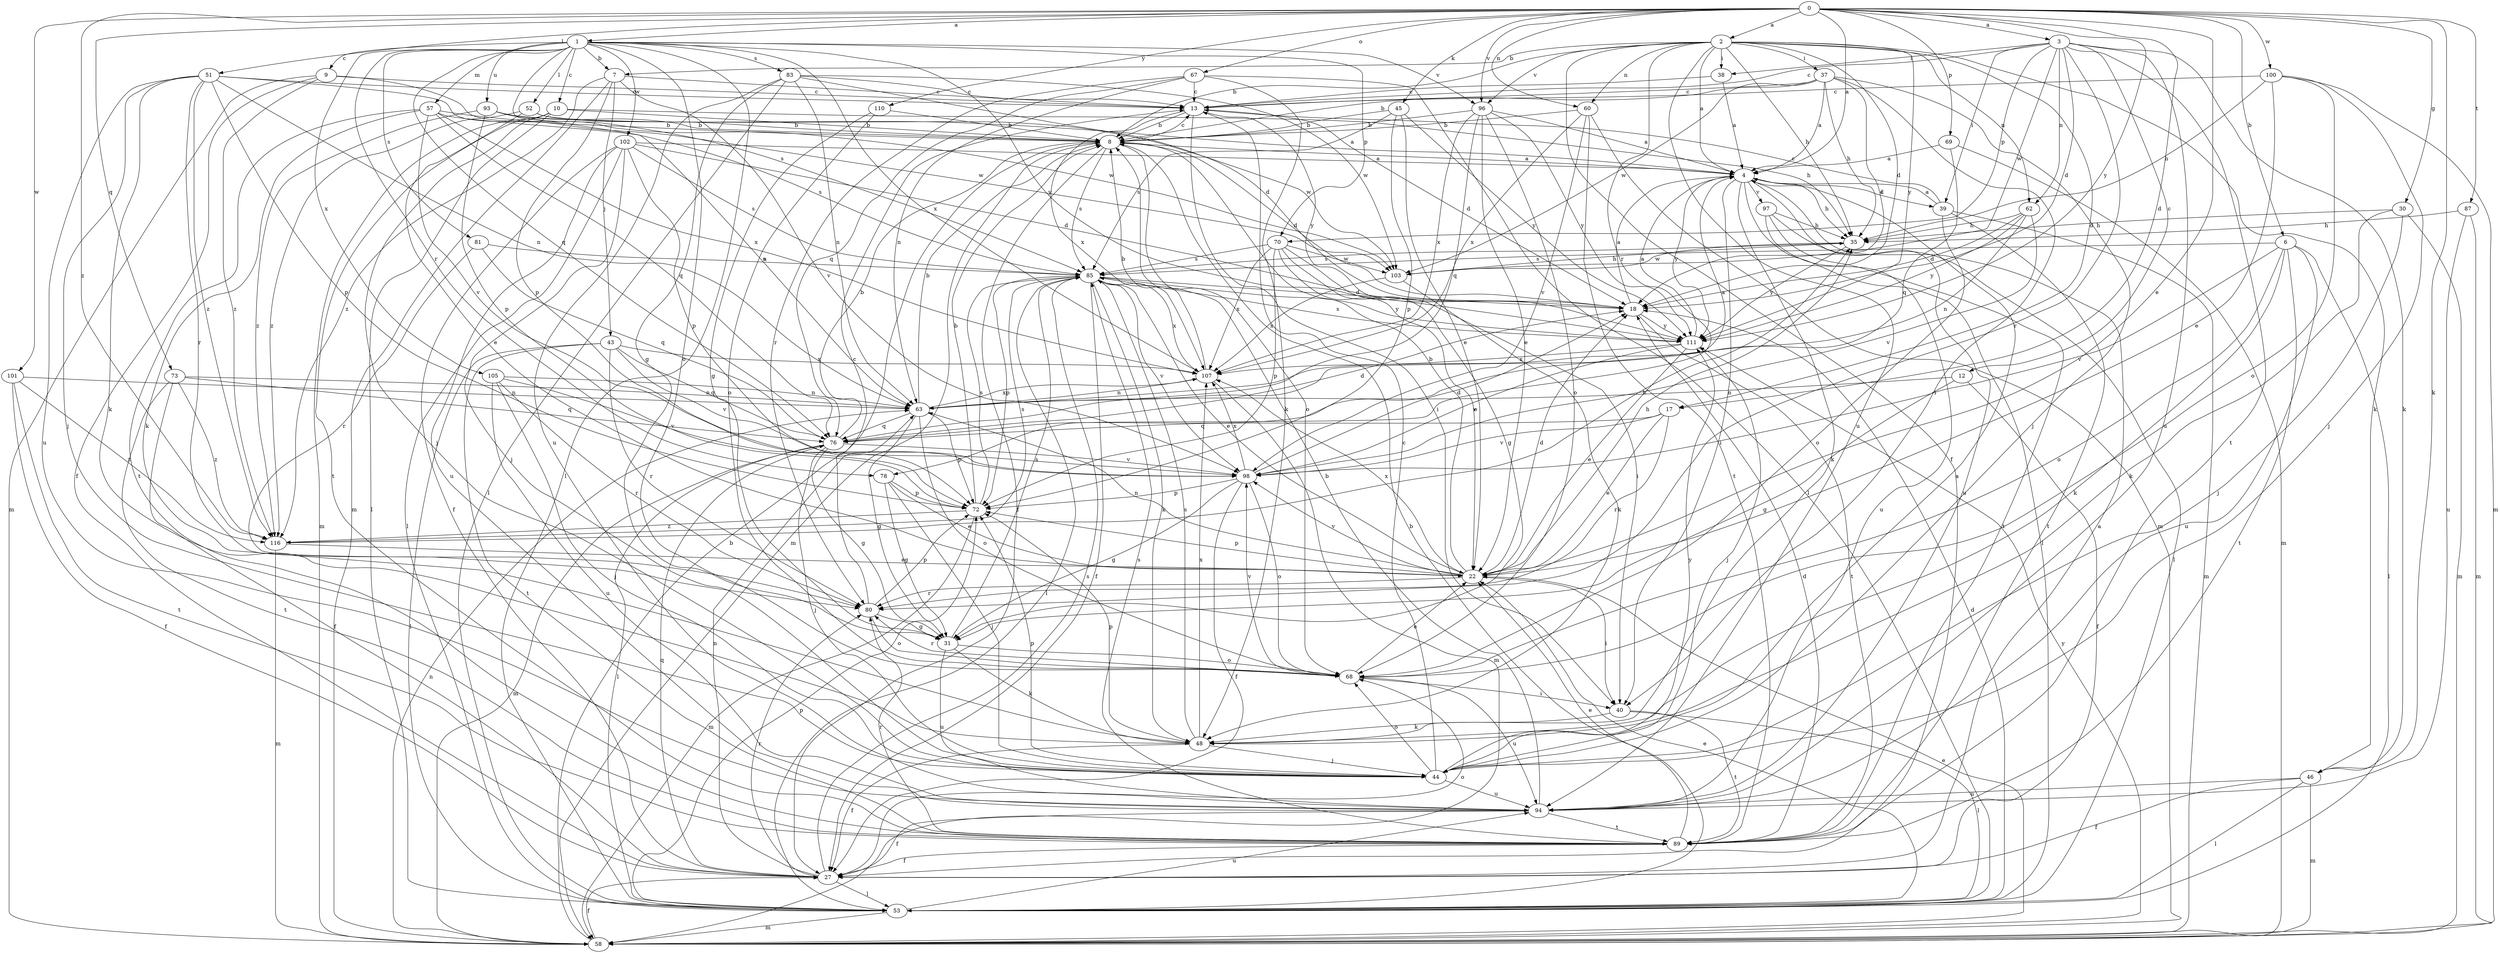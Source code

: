 strict digraph  {
0;
1;
2;
3;
4;
6;
7;
8;
9;
10;
12;
13;
17;
18;
22;
27;
30;
31;
35;
37;
38;
39;
40;
43;
44;
45;
46;
48;
51;
52;
53;
57;
58;
60;
62;
63;
67;
68;
69;
70;
72;
73;
76;
78;
80;
81;
83;
85;
87;
89;
93;
94;
96;
97;
98;
100;
101;
102;
103;
105;
107;
110;
111;
116;
0 -> 1  [label=a];
0 -> 2  [label=a];
0 -> 3  [label=a];
0 -> 4  [label=a];
0 -> 6  [label=b];
0 -> 17  [label=d];
0 -> 22  [label=e];
0 -> 30  [label=g];
0 -> 45  [label=k];
0 -> 46  [label=k];
0 -> 51  [label=l];
0 -> 60  [label=n];
0 -> 67  [label=o];
0 -> 69  [label=p];
0 -> 73  [label=q];
0 -> 87  [label=t];
0 -> 96  [label=v];
0 -> 100  [label=w];
0 -> 101  [label=w];
0 -> 110  [label=y];
0 -> 111  [label=y];
0 -> 116  [label=z];
1 -> 7  [label=b];
1 -> 9  [label=c];
1 -> 10  [label=c];
1 -> 52  [label=l];
1 -> 53  [label=l];
1 -> 57  [label=m];
1 -> 68  [label=o];
1 -> 70  [label=p];
1 -> 76  [label=q];
1 -> 78  [label=r];
1 -> 81  [label=s];
1 -> 83  [label=s];
1 -> 85  [label=s];
1 -> 93  [label=u];
1 -> 96  [label=v];
1 -> 102  [label=w];
1 -> 105  [label=x];
1 -> 107  [label=x];
1 -> 111  [label=y];
2 -> 4  [label=a];
2 -> 7  [label=b];
2 -> 8  [label=b];
2 -> 17  [label=d];
2 -> 18  [label=d];
2 -> 27  [label=f];
2 -> 35  [label=h];
2 -> 37  [label=i];
2 -> 38  [label=i];
2 -> 46  [label=k];
2 -> 60  [label=n];
2 -> 62  [label=n];
2 -> 78  [label=r];
2 -> 94  [label=u];
2 -> 96  [label=v];
2 -> 111  [label=y];
3 -> 12  [label=c];
3 -> 13  [label=c];
3 -> 18  [label=d];
3 -> 38  [label=i];
3 -> 39  [label=i];
3 -> 46  [label=k];
3 -> 62  [label=n];
3 -> 70  [label=p];
3 -> 80  [label=r];
3 -> 89  [label=t];
3 -> 94  [label=u];
3 -> 103  [label=w];
4 -> 35  [label=h];
4 -> 39  [label=i];
4 -> 40  [label=i];
4 -> 48  [label=k];
4 -> 53  [label=l];
4 -> 94  [label=u];
4 -> 97  [label=v];
4 -> 111  [label=y];
6 -> 48  [label=k];
6 -> 53  [label=l];
6 -> 68  [label=o];
6 -> 85  [label=s];
6 -> 89  [label=t];
6 -> 94  [label=u];
6 -> 98  [label=v];
7 -> 13  [label=c];
7 -> 43  [label=j];
7 -> 58  [label=m];
7 -> 72  [label=p];
7 -> 98  [label=v];
7 -> 116  [label=z];
8 -> 4  [label=a];
8 -> 13  [label=c];
8 -> 18  [label=d];
8 -> 27  [label=f];
8 -> 58  [label=m];
8 -> 68  [label=o];
8 -> 85  [label=s];
9 -> 13  [label=c];
9 -> 27  [label=f];
9 -> 58  [label=m];
9 -> 103  [label=w];
9 -> 116  [label=z];
10 -> 8  [label=b];
10 -> 35  [label=h];
10 -> 44  [label=j];
10 -> 53  [label=l];
10 -> 58  [label=m];
10 -> 89  [label=t];
12 -> 27  [label=f];
12 -> 31  [label=g];
12 -> 63  [label=n];
13 -> 8  [label=b];
13 -> 18  [label=d];
13 -> 40  [label=i];
13 -> 107  [label=x];
13 -> 111  [label=y];
17 -> 22  [label=e];
17 -> 76  [label=q];
17 -> 80  [label=r];
17 -> 98  [label=v];
18 -> 4  [label=a];
18 -> 89  [label=t];
18 -> 111  [label=y];
22 -> 8  [label=b];
22 -> 18  [label=d];
22 -> 35  [label=h];
22 -> 40  [label=i];
22 -> 63  [label=n];
22 -> 72  [label=p];
22 -> 80  [label=r];
22 -> 98  [label=v];
22 -> 107  [label=x];
27 -> 4  [label=a];
27 -> 53  [label=l];
27 -> 63  [label=n];
27 -> 68  [label=o];
27 -> 76  [label=q];
27 -> 80  [label=r];
27 -> 85  [label=s];
30 -> 35  [label=h];
30 -> 44  [label=j];
30 -> 48  [label=k];
30 -> 58  [label=m];
31 -> 48  [label=k];
31 -> 68  [label=o];
31 -> 85  [label=s];
31 -> 94  [label=u];
35 -> 85  [label=s];
35 -> 103  [label=w];
35 -> 111  [label=y];
37 -> 4  [label=a];
37 -> 8  [label=b];
37 -> 13  [label=c];
37 -> 18  [label=d];
37 -> 35  [label=h];
37 -> 40  [label=i];
37 -> 44  [label=j];
37 -> 103  [label=w];
38 -> 4  [label=a];
38 -> 13  [label=c];
39 -> 4  [label=a];
39 -> 13  [label=c];
39 -> 58  [label=m];
39 -> 68  [label=o];
39 -> 89  [label=t];
40 -> 48  [label=k];
40 -> 53  [label=l];
40 -> 89  [label=t];
43 -> 53  [label=l];
43 -> 76  [label=q];
43 -> 80  [label=r];
43 -> 89  [label=t];
43 -> 98  [label=v];
43 -> 107  [label=x];
44 -> 4  [label=a];
44 -> 13  [label=c];
44 -> 68  [label=o];
44 -> 72  [label=p];
44 -> 94  [label=u];
44 -> 111  [label=y];
45 -> 8  [label=b];
45 -> 22  [label=e];
45 -> 72  [label=p];
45 -> 85  [label=s];
45 -> 111  [label=y];
46 -> 27  [label=f];
46 -> 53  [label=l];
46 -> 58  [label=m];
46 -> 94  [label=u];
48 -> 27  [label=f];
48 -> 44  [label=j];
48 -> 72  [label=p];
48 -> 85  [label=s];
48 -> 107  [label=x];
51 -> 13  [label=c];
51 -> 44  [label=j];
51 -> 48  [label=k];
51 -> 63  [label=n];
51 -> 72  [label=p];
51 -> 80  [label=r];
51 -> 94  [label=u];
51 -> 103  [label=w];
51 -> 116  [label=z];
52 -> 8  [label=b];
52 -> 22  [label=e];
52 -> 103  [label=w];
52 -> 116  [label=z];
53 -> 8  [label=b];
53 -> 18  [label=d];
53 -> 22  [label=e];
53 -> 58  [label=m];
53 -> 72  [label=p];
53 -> 94  [label=u];
57 -> 8  [label=b];
57 -> 48  [label=k];
57 -> 76  [label=q];
57 -> 85  [label=s];
57 -> 89  [label=t];
57 -> 98  [label=v];
57 -> 107  [label=x];
58 -> 8  [label=b];
58 -> 22  [label=e];
58 -> 27  [label=f];
58 -> 63  [label=n];
58 -> 111  [label=y];
60 -> 8  [label=b];
60 -> 58  [label=m];
60 -> 89  [label=t];
60 -> 98  [label=v];
60 -> 107  [label=x];
62 -> 18  [label=d];
62 -> 35  [label=h];
62 -> 63  [label=n];
62 -> 98  [label=v];
62 -> 111  [label=y];
63 -> 4  [label=a];
63 -> 8  [label=b];
63 -> 31  [label=g];
63 -> 68  [label=o];
63 -> 72  [label=p];
63 -> 76  [label=q];
63 -> 107  [label=x];
67 -> 13  [label=c];
67 -> 48  [label=k];
67 -> 53  [label=l];
67 -> 63  [label=n];
67 -> 76  [label=q];
67 -> 80  [label=r];
68 -> 22  [label=e];
68 -> 40  [label=i];
68 -> 80  [label=r];
68 -> 94  [label=u];
68 -> 98  [label=v];
69 -> 4  [label=a];
69 -> 58  [label=m];
69 -> 76  [label=q];
70 -> 22  [label=e];
70 -> 31  [label=g];
70 -> 40  [label=i];
70 -> 72  [label=p];
70 -> 85  [label=s];
70 -> 103  [label=w];
70 -> 107  [label=x];
72 -> 8  [label=b];
72 -> 58  [label=m];
72 -> 85  [label=s];
72 -> 116  [label=z];
73 -> 27  [label=f];
73 -> 63  [label=n];
73 -> 76  [label=q];
73 -> 89  [label=t];
73 -> 116  [label=z];
76 -> 8  [label=b];
76 -> 18  [label=d];
76 -> 31  [label=g];
76 -> 44  [label=j];
76 -> 53  [label=l];
76 -> 58  [label=m];
76 -> 98  [label=v];
78 -> 22  [label=e];
78 -> 31  [label=g];
78 -> 44  [label=j];
78 -> 72  [label=p];
80 -> 13  [label=c];
80 -> 31  [label=g];
80 -> 68  [label=o];
80 -> 72  [label=p];
81 -> 76  [label=q];
81 -> 80  [label=r];
81 -> 85  [label=s];
83 -> 13  [label=c];
83 -> 18  [label=d];
83 -> 31  [label=g];
83 -> 53  [label=l];
83 -> 63  [label=n];
83 -> 94  [label=u];
83 -> 103  [label=w];
85 -> 18  [label=d];
85 -> 22  [label=e];
85 -> 27  [label=f];
85 -> 48  [label=k];
85 -> 53  [label=l];
85 -> 72  [label=p];
85 -> 98  [label=v];
85 -> 107  [label=x];
85 -> 111  [label=y];
87 -> 35  [label=h];
87 -> 58  [label=m];
87 -> 94  [label=u];
89 -> 18  [label=d];
89 -> 22  [label=e];
89 -> 27  [label=f];
89 -> 80  [label=r];
89 -> 85  [label=s];
93 -> 4  [label=a];
93 -> 8  [label=b];
93 -> 63  [label=n];
93 -> 72  [label=p];
93 -> 116  [label=z];
94 -> 8  [label=b];
94 -> 27  [label=f];
94 -> 89  [label=t];
96 -> 4  [label=a];
96 -> 8  [label=b];
96 -> 22  [label=e];
96 -> 68  [label=o];
96 -> 76  [label=q];
96 -> 107  [label=x];
96 -> 111  [label=y];
97 -> 35  [label=h];
97 -> 53  [label=l];
97 -> 89  [label=t];
97 -> 94  [label=u];
98 -> 18  [label=d];
98 -> 27  [label=f];
98 -> 31  [label=g];
98 -> 68  [label=o];
98 -> 72  [label=p];
98 -> 107  [label=x];
100 -> 13  [label=c];
100 -> 22  [label=e];
100 -> 35  [label=h];
100 -> 44  [label=j];
100 -> 58  [label=m];
100 -> 68  [label=o];
101 -> 27  [label=f];
101 -> 63  [label=n];
101 -> 89  [label=t];
101 -> 116  [label=z];
102 -> 4  [label=a];
102 -> 18  [label=d];
102 -> 27  [label=f];
102 -> 44  [label=j];
102 -> 53  [label=l];
102 -> 72  [label=p];
102 -> 85  [label=s];
102 -> 94  [label=u];
103 -> 35  [label=h];
103 -> 48  [label=k];
103 -> 107  [label=x];
105 -> 44  [label=j];
105 -> 63  [label=n];
105 -> 80  [label=r];
105 -> 94  [label=u];
105 -> 98  [label=v];
107 -> 8  [label=b];
107 -> 58  [label=m];
107 -> 63  [label=n];
110 -> 8  [label=b];
110 -> 31  [label=g];
110 -> 68  [label=o];
111 -> 4  [label=a];
111 -> 22  [label=e];
111 -> 44  [label=j];
111 -> 85  [label=s];
111 -> 98  [label=v];
111 -> 107  [label=x];
116 -> 22  [label=e];
116 -> 35  [label=h];
116 -> 58  [label=m];
116 -> 85  [label=s];
}
